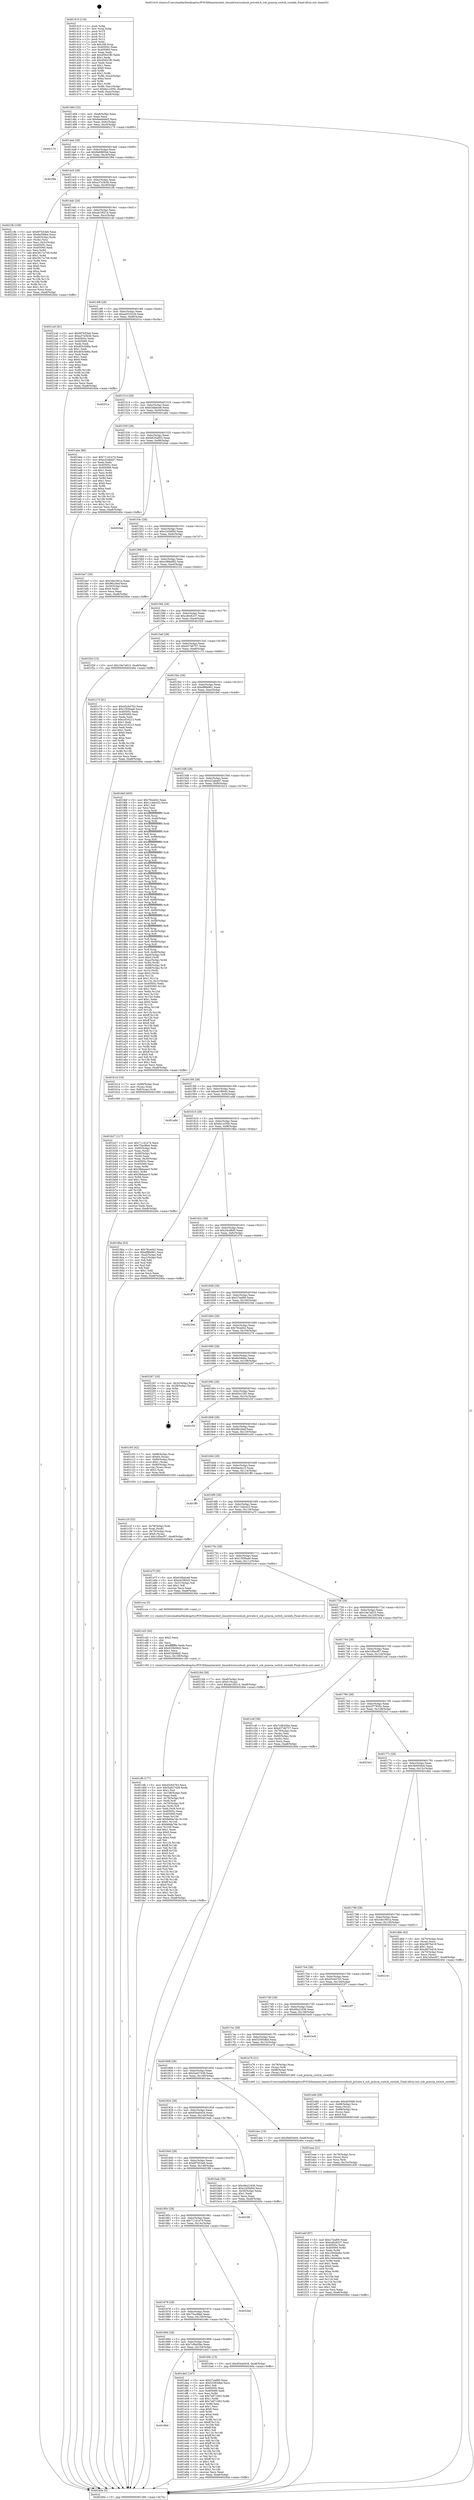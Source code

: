 digraph "0x401410" {
  label = "0x401410 (/mnt/c/Users/mathe/Desktop/tcc/POCII/binaries/extr_linuxdriversssbssb_private.h_ssb_pcmcia_switch_coreidx_Final-ollvm.out::main(0))"
  labelloc = "t"
  node[shape=record]

  Entry [label="",width=0.3,height=0.3,shape=circle,fillcolor=black,style=filled]
  "0x401484" [label="{
     0x401484 [32]\l
     | [instrs]\l
     &nbsp;&nbsp;0x401484 \<+6\>: mov -0xa8(%rbp),%eax\l
     &nbsp;&nbsp;0x40148a \<+2\>: mov %eax,%ecx\l
     &nbsp;&nbsp;0x40148c \<+6\>: sub $0x8ae6ddd3,%ecx\l
     &nbsp;&nbsp;0x401492 \<+6\>: mov %eax,-0xbc(%rbp)\l
     &nbsp;&nbsp;0x401498 \<+6\>: mov %ecx,-0xc0(%rbp)\l
     &nbsp;&nbsp;0x40149e \<+6\>: je 0000000000402170 \<main+0xd60\>\l
  }"]
  "0x402170" [label="{
     0x402170\l
  }", style=dashed]
  "0x4014a4" [label="{
     0x4014a4 [28]\l
     | [instrs]\l
     &nbsp;&nbsp;0x4014a4 \<+5\>: jmp 00000000004014a9 \<main+0x99\>\l
     &nbsp;&nbsp;0x4014a9 \<+6\>: mov -0xbc(%rbp),%eax\l
     &nbsp;&nbsp;0x4014af \<+5\>: sub $0x9e6885bd,%eax\l
     &nbsp;&nbsp;0x4014b4 \<+6\>: mov %eax,-0xc4(%rbp)\l
     &nbsp;&nbsp;0x4014ba \<+6\>: je 0000000000401f9a \<main+0xb8a\>\l
  }"]
  Exit [label="",width=0.3,height=0.3,shape=circle,fillcolor=black,style=filled,peripheries=2]
  "0x401f9a" [label="{
     0x401f9a\l
  }", style=dashed]
  "0x4014c0" [label="{
     0x4014c0 [28]\l
     | [instrs]\l
     &nbsp;&nbsp;0x4014c0 \<+5\>: jmp 00000000004014c5 \<main+0xb5\>\l
     &nbsp;&nbsp;0x4014c5 \<+6\>: mov -0xbc(%rbp),%eax\l
     &nbsp;&nbsp;0x4014cb \<+5\>: sub $0xa37e3b3b,%eax\l
     &nbsp;&nbsp;0x4014d0 \<+6\>: mov %eax,-0xc8(%rbp)\l
     &nbsp;&nbsp;0x4014d6 \<+6\>: je 00000000004021fb \<main+0xdeb\>\l
  }"]
  "0x401ebf" [label="{
     0x401ebf [97]\l
     | [instrs]\l
     &nbsp;&nbsp;0x401ebf \<+5\>: mov $0x27eaf00,%eax\l
     &nbsp;&nbsp;0x401ec4 \<+5\>: mov $0xcd0c6237,%esi\l
     &nbsp;&nbsp;0x401ec9 \<+7\>: mov 0x40505c,%edx\l
     &nbsp;&nbsp;0x401ed0 \<+8\>: mov 0x405060,%r8d\l
     &nbsp;&nbsp;0x401ed8 \<+3\>: mov %edx,%r9d\l
     &nbsp;&nbsp;0x401edb \<+7\>: sub $0x10644d4e,%r9d\l
     &nbsp;&nbsp;0x401ee2 \<+4\>: sub $0x1,%r9d\l
     &nbsp;&nbsp;0x401ee6 \<+7\>: add $0x10644d4e,%r9d\l
     &nbsp;&nbsp;0x401eed \<+4\>: imul %r9d,%edx\l
     &nbsp;&nbsp;0x401ef1 \<+3\>: and $0x1,%edx\l
     &nbsp;&nbsp;0x401ef4 \<+3\>: cmp $0x0,%edx\l
     &nbsp;&nbsp;0x401ef7 \<+4\>: sete %r10b\l
     &nbsp;&nbsp;0x401efb \<+4\>: cmp $0xa,%r8d\l
     &nbsp;&nbsp;0x401eff \<+4\>: setl %r11b\l
     &nbsp;&nbsp;0x401f03 \<+3\>: mov %r10b,%bl\l
     &nbsp;&nbsp;0x401f06 \<+3\>: and %r11b,%bl\l
     &nbsp;&nbsp;0x401f09 \<+3\>: xor %r11b,%r10b\l
     &nbsp;&nbsp;0x401f0c \<+3\>: or %r10b,%bl\l
     &nbsp;&nbsp;0x401f0f \<+3\>: test $0x1,%bl\l
     &nbsp;&nbsp;0x401f12 \<+3\>: cmovne %esi,%eax\l
     &nbsp;&nbsp;0x401f15 \<+6\>: mov %eax,-0xa8(%rbp)\l
     &nbsp;&nbsp;0x401f1b \<+5\>: jmp 000000000040240e \<main+0xffe\>\l
  }"]
  "0x4021fb" [label="{
     0x4021fb [108]\l
     | [instrs]\l
     &nbsp;&nbsp;0x4021fb \<+5\>: mov $0x6f7b53e6,%eax\l
     &nbsp;&nbsp;0x402200 \<+5\>: mov $0x8a59dba,%ecx\l
     &nbsp;&nbsp;0x402205 \<+7\>: mov -0xa0(%rbp),%rdx\l
     &nbsp;&nbsp;0x40220c \<+2\>: mov (%rdx),%esi\l
     &nbsp;&nbsp;0x40220e \<+3\>: mov %esi,-0x2c(%rbp)\l
     &nbsp;&nbsp;0x402211 \<+7\>: mov 0x40505c,%esi\l
     &nbsp;&nbsp;0x402218 \<+7\>: mov 0x405060,%edi\l
     &nbsp;&nbsp;0x40221f \<+3\>: mov %esi,%r8d\l
     &nbsp;&nbsp;0x402222 \<+7\>: add $0x3917a759,%r8d\l
     &nbsp;&nbsp;0x402229 \<+4\>: sub $0x1,%r8d\l
     &nbsp;&nbsp;0x40222d \<+7\>: sub $0x3917a759,%r8d\l
     &nbsp;&nbsp;0x402234 \<+4\>: imul %r8d,%esi\l
     &nbsp;&nbsp;0x402238 \<+3\>: and $0x1,%esi\l
     &nbsp;&nbsp;0x40223b \<+3\>: cmp $0x0,%esi\l
     &nbsp;&nbsp;0x40223e \<+4\>: sete %r9b\l
     &nbsp;&nbsp;0x402242 \<+3\>: cmp $0xa,%edi\l
     &nbsp;&nbsp;0x402245 \<+4\>: setl %r10b\l
     &nbsp;&nbsp;0x402249 \<+3\>: mov %r9b,%r11b\l
     &nbsp;&nbsp;0x40224c \<+3\>: and %r10b,%r11b\l
     &nbsp;&nbsp;0x40224f \<+3\>: xor %r10b,%r9b\l
     &nbsp;&nbsp;0x402252 \<+3\>: or %r9b,%r11b\l
     &nbsp;&nbsp;0x402255 \<+4\>: test $0x1,%r11b\l
     &nbsp;&nbsp;0x402259 \<+3\>: cmovne %ecx,%eax\l
     &nbsp;&nbsp;0x40225c \<+6\>: mov %eax,-0xa8(%rbp)\l
     &nbsp;&nbsp;0x402262 \<+5\>: jmp 000000000040240e \<main+0xffe\>\l
  }"]
  "0x4014dc" [label="{
     0x4014dc [28]\l
     | [instrs]\l
     &nbsp;&nbsp;0x4014dc \<+5\>: jmp 00000000004014e1 \<main+0xd1\>\l
     &nbsp;&nbsp;0x4014e1 \<+6\>: mov -0xbc(%rbp),%eax\l
     &nbsp;&nbsp;0x4014e7 \<+5\>: sub $0xab1f0214,%eax\l
     &nbsp;&nbsp;0x4014ec \<+6\>: mov %eax,-0xcc(%rbp)\l
     &nbsp;&nbsp;0x4014f2 \<+6\>: je 00000000004021a0 \<main+0xd90\>\l
  }"]
  "0x401eaa" [label="{
     0x401eaa [21]\l
     | [instrs]\l
     &nbsp;&nbsp;0x401eaa \<+4\>: mov -0x78(%rbp),%rcx\l
     &nbsp;&nbsp;0x401eae \<+3\>: mov (%rcx),%rcx\l
     &nbsp;&nbsp;0x401eb1 \<+3\>: mov %rcx,%rdi\l
     &nbsp;&nbsp;0x401eb4 \<+6\>: mov %eax,-0x15c(%rbp)\l
     &nbsp;&nbsp;0x401eba \<+5\>: call 0000000000401030 \<free@plt\>\l
     | [calls]\l
     &nbsp;&nbsp;0x401030 \{1\} (unknown)\l
  }"]
  "0x4021a0" [label="{
     0x4021a0 [91]\l
     | [instrs]\l
     &nbsp;&nbsp;0x4021a0 \<+5\>: mov $0x6f7b53e6,%eax\l
     &nbsp;&nbsp;0x4021a5 \<+5\>: mov $0xa37e3b3b,%ecx\l
     &nbsp;&nbsp;0x4021aa \<+7\>: mov 0x40505c,%edx\l
     &nbsp;&nbsp;0x4021b1 \<+7\>: mov 0x405060,%esi\l
     &nbsp;&nbsp;0x4021b8 \<+2\>: mov %edx,%edi\l
     &nbsp;&nbsp;0x4021ba \<+6\>: sub $0xd03c0d6a,%edi\l
     &nbsp;&nbsp;0x4021c0 \<+3\>: sub $0x1,%edi\l
     &nbsp;&nbsp;0x4021c3 \<+6\>: add $0xd03c0d6a,%edi\l
     &nbsp;&nbsp;0x4021c9 \<+3\>: imul %edi,%edx\l
     &nbsp;&nbsp;0x4021cc \<+3\>: and $0x1,%edx\l
     &nbsp;&nbsp;0x4021cf \<+3\>: cmp $0x0,%edx\l
     &nbsp;&nbsp;0x4021d2 \<+4\>: sete %r8b\l
     &nbsp;&nbsp;0x4021d6 \<+3\>: cmp $0xa,%esi\l
     &nbsp;&nbsp;0x4021d9 \<+4\>: setl %r9b\l
     &nbsp;&nbsp;0x4021dd \<+3\>: mov %r8b,%r10b\l
     &nbsp;&nbsp;0x4021e0 \<+3\>: and %r9b,%r10b\l
     &nbsp;&nbsp;0x4021e3 \<+3\>: xor %r9b,%r8b\l
     &nbsp;&nbsp;0x4021e6 \<+3\>: or %r8b,%r10b\l
     &nbsp;&nbsp;0x4021e9 \<+4\>: test $0x1,%r10b\l
     &nbsp;&nbsp;0x4021ed \<+3\>: cmovne %ecx,%eax\l
     &nbsp;&nbsp;0x4021f0 \<+6\>: mov %eax,-0xa8(%rbp)\l
     &nbsp;&nbsp;0x4021f6 \<+5\>: jmp 000000000040240e \<main+0xffe\>\l
  }"]
  "0x4014f8" [label="{
     0x4014f8 [28]\l
     | [instrs]\l
     &nbsp;&nbsp;0x4014f8 \<+5\>: jmp 00000000004014fd \<main+0xed\>\l
     &nbsp;&nbsp;0x4014fd \<+6\>: mov -0xbc(%rbp),%eax\l
     &nbsp;&nbsp;0x401503 \<+5\>: sub $0xad333229,%eax\l
     &nbsp;&nbsp;0x401508 \<+6\>: mov %eax,-0xd0(%rbp)\l
     &nbsp;&nbsp;0x40150e \<+6\>: je 000000000040201a \<main+0xc0a\>\l
  }"]
  "0x401e8d" [label="{
     0x401e8d [29]\l
     | [instrs]\l
     &nbsp;&nbsp;0x401e8d \<+10\>: movabs $0x4030d6,%rdi\l
     &nbsp;&nbsp;0x401e97 \<+4\>: mov -0x68(%rbp),%rcx\l
     &nbsp;&nbsp;0x401e9b \<+2\>: mov %eax,(%rcx)\l
     &nbsp;&nbsp;0x401e9d \<+4\>: mov -0x68(%rbp),%rcx\l
     &nbsp;&nbsp;0x401ea1 \<+2\>: mov (%rcx),%esi\l
     &nbsp;&nbsp;0x401ea3 \<+2\>: mov $0x0,%al\l
     &nbsp;&nbsp;0x401ea5 \<+5\>: call 0000000000401040 \<printf@plt\>\l
     | [calls]\l
     &nbsp;&nbsp;0x401040 \{1\} (unknown)\l
  }"]
  "0x40201a" [label="{
     0x40201a\l
  }", style=dashed]
  "0x401514" [label="{
     0x401514 [28]\l
     | [instrs]\l
     &nbsp;&nbsp;0x401514 \<+5\>: jmp 0000000000401519 \<main+0x109\>\l
     &nbsp;&nbsp;0x401519 \<+6\>: mov -0xbc(%rbp),%eax\l
     &nbsp;&nbsp;0x40151f \<+5\>: sub $0xb3dbdce8,%eax\l
     &nbsp;&nbsp;0x401524 \<+6\>: mov %eax,-0xd4(%rbp)\l
     &nbsp;&nbsp;0x40152a \<+6\>: je 0000000000401abe \<main+0x6ae\>\l
  }"]
  "0x4018b0" [label="{
     0x4018b0\l
  }", style=dashed]
  "0x401abe" [label="{
     0x401abe [86]\l
     | [instrs]\l
     &nbsp;&nbsp;0x401abe \<+5\>: mov $0x711d1e74,%eax\l
     &nbsp;&nbsp;0x401ac3 \<+5\>: mov $0xe22abdd7,%ecx\l
     &nbsp;&nbsp;0x401ac8 \<+2\>: xor %edx,%edx\l
     &nbsp;&nbsp;0x401aca \<+7\>: mov 0x40505c,%esi\l
     &nbsp;&nbsp;0x401ad1 \<+7\>: mov 0x405060,%edi\l
     &nbsp;&nbsp;0x401ad8 \<+3\>: sub $0x1,%edx\l
     &nbsp;&nbsp;0x401adb \<+3\>: mov %esi,%r8d\l
     &nbsp;&nbsp;0x401ade \<+3\>: add %edx,%r8d\l
     &nbsp;&nbsp;0x401ae1 \<+4\>: imul %r8d,%esi\l
     &nbsp;&nbsp;0x401ae5 \<+3\>: and $0x1,%esi\l
     &nbsp;&nbsp;0x401ae8 \<+3\>: cmp $0x0,%esi\l
     &nbsp;&nbsp;0x401aeb \<+4\>: sete %r9b\l
     &nbsp;&nbsp;0x401aef \<+3\>: cmp $0xa,%edi\l
     &nbsp;&nbsp;0x401af2 \<+4\>: setl %r10b\l
     &nbsp;&nbsp;0x401af6 \<+3\>: mov %r9b,%r11b\l
     &nbsp;&nbsp;0x401af9 \<+3\>: and %r10b,%r11b\l
     &nbsp;&nbsp;0x401afc \<+3\>: xor %r10b,%r9b\l
     &nbsp;&nbsp;0x401aff \<+3\>: or %r9b,%r11b\l
     &nbsp;&nbsp;0x401b02 \<+4\>: test $0x1,%r11b\l
     &nbsp;&nbsp;0x401b06 \<+3\>: cmovne %ecx,%eax\l
     &nbsp;&nbsp;0x401b09 \<+6\>: mov %eax,-0xa8(%rbp)\l
     &nbsp;&nbsp;0x401b0f \<+5\>: jmp 000000000040240e \<main+0xffe\>\l
  }"]
  "0x401530" [label="{
     0x401530 [28]\l
     | [instrs]\l
     &nbsp;&nbsp;0x401530 \<+5\>: jmp 0000000000401535 \<main+0x125\>\l
     &nbsp;&nbsp;0x401535 \<+6\>: mov -0xbc(%rbp),%eax\l
     &nbsp;&nbsp;0x40153b \<+5\>: sub $0xb625a853,%eax\l
     &nbsp;&nbsp;0x401540 \<+6\>: mov %eax,-0xd8(%rbp)\l
     &nbsp;&nbsp;0x401546 \<+6\>: je 00000000004020ad \<main+0xc9d\>\l
  }"]
  "0x401de5" [label="{
     0x401de5 [147]\l
     | [instrs]\l
     &nbsp;&nbsp;0x401de5 \<+5\>: mov $0x27eaf00,%eax\l
     &nbsp;&nbsp;0x401dea \<+5\>: mov $0x52593dbd,%ecx\l
     &nbsp;&nbsp;0x401def \<+2\>: mov $0x1,%dl\l
     &nbsp;&nbsp;0x401df1 \<+7\>: mov 0x40505c,%esi\l
     &nbsp;&nbsp;0x401df8 \<+7\>: mov 0x405060,%edi\l
     &nbsp;&nbsp;0x401dff \<+3\>: mov %esi,%r8d\l
     &nbsp;&nbsp;0x401e02 \<+7\>: sub $0x7a971063,%r8d\l
     &nbsp;&nbsp;0x401e09 \<+4\>: sub $0x1,%r8d\l
     &nbsp;&nbsp;0x401e0d \<+7\>: add $0x7a971063,%r8d\l
     &nbsp;&nbsp;0x401e14 \<+4\>: imul %r8d,%esi\l
     &nbsp;&nbsp;0x401e18 \<+3\>: and $0x1,%esi\l
     &nbsp;&nbsp;0x401e1b \<+3\>: cmp $0x0,%esi\l
     &nbsp;&nbsp;0x401e1e \<+4\>: sete %r9b\l
     &nbsp;&nbsp;0x401e22 \<+3\>: cmp $0xa,%edi\l
     &nbsp;&nbsp;0x401e25 \<+4\>: setl %r10b\l
     &nbsp;&nbsp;0x401e29 \<+3\>: mov %r9b,%r11b\l
     &nbsp;&nbsp;0x401e2c \<+4\>: xor $0xff,%r11b\l
     &nbsp;&nbsp;0x401e30 \<+3\>: mov %r10b,%bl\l
     &nbsp;&nbsp;0x401e33 \<+3\>: xor $0xff,%bl\l
     &nbsp;&nbsp;0x401e36 \<+3\>: xor $0x1,%dl\l
     &nbsp;&nbsp;0x401e39 \<+3\>: mov %r11b,%r14b\l
     &nbsp;&nbsp;0x401e3c \<+4\>: and $0xff,%r14b\l
     &nbsp;&nbsp;0x401e40 \<+3\>: and %dl,%r9b\l
     &nbsp;&nbsp;0x401e43 \<+3\>: mov %bl,%r15b\l
     &nbsp;&nbsp;0x401e46 \<+4\>: and $0xff,%r15b\l
     &nbsp;&nbsp;0x401e4a \<+3\>: and %dl,%r10b\l
     &nbsp;&nbsp;0x401e4d \<+3\>: or %r9b,%r14b\l
     &nbsp;&nbsp;0x401e50 \<+3\>: or %r10b,%r15b\l
     &nbsp;&nbsp;0x401e53 \<+3\>: xor %r15b,%r14b\l
     &nbsp;&nbsp;0x401e56 \<+3\>: or %bl,%r11b\l
     &nbsp;&nbsp;0x401e59 \<+4\>: xor $0xff,%r11b\l
     &nbsp;&nbsp;0x401e5d \<+3\>: or $0x1,%dl\l
     &nbsp;&nbsp;0x401e60 \<+3\>: and %dl,%r11b\l
     &nbsp;&nbsp;0x401e63 \<+3\>: or %r11b,%r14b\l
     &nbsp;&nbsp;0x401e66 \<+4\>: test $0x1,%r14b\l
     &nbsp;&nbsp;0x401e6a \<+3\>: cmovne %ecx,%eax\l
     &nbsp;&nbsp;0x401e6d \<+6\>: mov %eax,-0xa8(%rbp)\l
     &nbsp;&nbsp;0x401e73 \<+5\>: jmp 000000000040240e \<main+0xffe\>\l
  }"]
  "0x4020ad" [label="{
     0x4020ad\l
  }", style=dashed]
  "0x40154c" [label="{
     0x40154c [28]\l
     | [instrs]\l
     &nbsp;&nbsp;0x40154c \<+5\>: jmp 0000000000401551 \<main+0x141\>\l
     &nbsp;&nbsp;0x401551 \<+6\>: mov -0xbc(%rbp),%eax\l
     &nbsp;&nbsp;0x401557 \<+5\>: sub $0xc245bf5d,%eax\l
     &nbsp;&nbsp;0x40155c \<+6\>: mov %eax,-0xdc(%rbp)\l
     &nbsp;&nbsp;0x401562 \<+6\>: je 0000000000401be7 \<main+0x7d7\>\l
  }"]
  "0x401cfb" [label="{
     0x401cfb [177]\l
     | [instrs]\l
     &nbsp;&nbsp;0x401cfb \<+5\>: mov $0x45c64763,%ecx\l
     &nbsp;&nbsp;0x401d00 \<+5\>: mov $0x5ad27438,%edx\l
     &nbsp;&nbsp;0x401d05 \<+3\>: mov $0x1,%sil\l
     &nbsp;&nbsp;0x401d08 \<+6\>: mov -0x158(%rbp),%edi\l
     &nbsp;&nbsp;0x401d0e \<+3\>: imul %eax,%edi\l
     &nbsp;&nbsp;0x401d11 \<+4\>: mov -0x78(%rbp),%r8\l
     &nbsp;&nbsp;0x401d15 \<+3\>: mov (%r8),%r8\l
     &nbsp;&nbsp;0x401d18 \<+4\>: mov -0x70(%rbp),%r9\l
     &nbsp;&nbsp;0x401d1c \<+3\>: movslq (%r9),%r9\l
     &nbsp;&nbsp;0x401d1f \<+4\>: mov %edi,(%r8,%r9,4)\l
     &nbsp;&nbsp;0x401d23 \<+7\>: mov 0x40505c,%eax\l
     &nbsp;&nbsp;0x401d2a \<+7\>: mov 0x405060,%edi\l
     &nbsp;&nbsp;0x401d31 \<+3\>: mov %eax,%r10d\l
     &nbsp;&nbsp;0x401d34 \<+7\>: add $0xfe8da7de,%r10d\l
     &nbsp;&nbsp;0x401d3b \<+4\>: sub $0x1,%r10d\l
     &nbsp;&nbsp;0x401d3f \<+7\>: sub $0xfe8da7de,%r10d\l
     &nbsp;&nbsp;0x401d46 \<+4\>: imul %r10d,%eax\l
     &nbsp;&nbsp;0x401d4a \<+3\>: and $0x1,%eax\l
     &nbsp;&nbsp;0x401d4d \<+3\>: cmp $0x0,%eax\l
     &nbsp;&nbsp;0x401d50 \<+4\>: sete %r11b\l
     &nbsp;&nbsp;0x401d54 \<+3\>: cmp $0xa,%edi\l
     &nbsp;&nbsp;0x401d57 \<+3\>: setl %bl\l
     &nbsp;&nbsp;0x401d5a \<+3\>: mov %r11b,%r14b\l
     &nbsp;&nbsp;0x401d5d \<+4\>: xor $0xff,%r14b\l
     &nbsp;&nbsp;0x401d61 \<+3\>: mov %bl,%r15b\l
     &nbsp;&nbsp;0x401d64 \<+4\>: xor $0xff,%r15b\l
     &nbsp;&nbsp;0x401d68 \<+4\>: xor $0x0,%sil\l
     &nbsp;&nbsp;0x401d6c \<+3\>: mov %r14b,%r12b\l
     &nbsp;&nbsp;0x401d6f \<+4\>: and $0x0,%r12b\l
     &nbsp;&nbsp;0x401d73 \<+3\>: and %sil,%r11b\l
     &nbsp;&nbsp;0x401d76 \<+3\>: mov %r15b,%r13b\l
     &nbsp;&nbsp;0x401d79 \<+4\>: and $0x0,%r13b\l
     &nbsp;&nbsp;0x401d7d \<+3\>: and %sil,%bl\l
     &nbsp;&nbsp;0x401d80 \<+3\>: or %r11b,%r12b\l
     &nbsp;&nbsp;0x401d83 \<+3\>: or %bl,%r13b\l
     &nbsp;&nbsp;0x401d86 \<+3\>: xor %r13b,%r12b\l
     &nbsp;&nbsp;0x401d89 \<+3\>: or %r15b,%r14b\l
     &nbsp;&nbsp;0x401d8c \<+4\>: xor $0xff,%r14b\l
     &nbsp;&nbsp;0x401d90 \<+4\>: or $0x0,%sil\l
     &nbsp;&nbsp;0x401d94 \<+3\>: and %sil,%r14b\l
     &nbsp;&nbsp;0x401d97 \<+3\>: or %r14b,%r12b\l
     &nbsp;&nbsp;0x401d9a \<+4\>: test $0x1,%r12b\l
     &nbsp;&nbsp;0x401d9e \<+3\>: cmovne %edx,%ecx\l
     &nbsp;&nbsp;0x401da1 \<+6\>: mov %ecx,-0xa8(%rbp)\l
     &nbsp;&nbsp;0x401da7 \<+5\>: jmp 000000000040240e \<main+0xffe\>\l
  }"]
  "0x401be7" [label="{
     0x401be7 [30]\l
     | [instrs]\l
     &nbsp;&nbsp;0x401be7 \<+5\>: mov $0x3de1901a,%eax\l
     &nbsp;&nbsp;0x401bec \<+5\>: mov $0x96c26ef,%ecx\l
     &nbsp;&nbsp;0x401bf1 \<+3\>: mov -0x30(%rbp),%edx\l
     &nbsp;&nbsp;0x401bf4 \<+3\>: cmp $0x0,%edx\l
     &nbsp;&nbsp;0x401bf7 \<+3\>: cmove %ecx,%eax\l
     &nbsp;&nbsp;0x401bfa \<+6\>: mov %eax,-0xa8(%rbp)\l
     &nbsp;&nbsp;0x401c00 \<+5\>: jmp 000000000040240e \<main+0xffe\>\l
  }"]
  "0x401568" [label="{
     0x401568 [28]\l
     | [instrs]\l
     &nbsp;&nbsp;0x401568 \<+5\>: jmp 000000000040156d \<main+0x15d\>\l
     &nbsp;&nbsp;0x40156d \<+6\>: mov -0xbc(%rbp),%eax\l
     &nbsp;&nbsp;0x401573 \<+5\>: sub $0xc588a992,%eax\l
     &nbsp;&nbsp;0x401578 \<+6\>: mov %eax,-0xe0(%rbp)\l
     &nbsp;&nbsp;0x40157e \<+6\>: je 0000000000402152 \<main+0xd42\>\l
  }"]
  "0x401cd3" [label="{
     0x401cd3 [40]\l
     | [instrs]\l
     &nbsp;&nbsp;0x401cd3 \<+5\>: mov $0x2,%ecx\l
     &nbsp;&nbsp;0x401cd8 \<+1\>: cltd\l
     &nbsp;&nbsp;0x401cd9 \<+2\>: idiv %ecx\l
     &nbsp;&nbsp;0x401cdb \<+6\>: imul $0xfffffffe,%edx,%ecx\l
     &nbsp;&nbsp;0x401ce1 \<+6\>: add $0x633b08d2,%ecx\l
     &nbsp;&nbsp;0x401ce7 \<+3\>: add $0x1,%ecx\l
     &nbsp;&nbsp;0x401cea \<+6\>: sub $0x633b08d2,%ecx\l
     &nbsp;&nbsp;0x401cf0 \<+6\>: mov %ecx,-0x158(%rbp)\l
     &nbsp;&nbsp;0x401cf6 \<+5\>: call 0000000000401160 \<next_i\>\l
     | [calls]\l
     &nbsp;&nbsp;0x401160 \{1\} (/mnt/c/Users/mathe/Desktop/tcc/POCII/binaries/extr_linuxdriversssbssb_private.h_ssb_pcmcia_switch_coreidx_Final-ollvm.out::next_i)\l
  }"]
  "0x402152" [label="{
     0x402152\l
  }", style=dashed]
  "0x401584" [label="{
     0x401584 [28]\l
     | [instrs]\l
     &nbsp;&nbsp;0x401584 \<+5\>: jmp 0000000000401589 \<main+0x179\>\l
     &nbsp;&nbsp;0x401589 \<+6\>: mov -0xbc(%rbp),%eax\l
     &nbsp;&nbsp;0x40158f \<+5\>: sub $0xcd0c6237,%eax\l
     &nbsp;&nbsp;0x401594 \<+6\>: mov %eax,-0xe4(%rbp)\l
     &nbsp;&nbsp;0x40159a \<+6\>: je 0000000000401f20 \<main+0xb10\>\l
  }"]
  "0x401c2f" [label="{
     0x401c2f [32]\l
     | [instrs]\l
     &nbsp;&nbsp;0x401c2f \<+4\>: mov -0x78(%rbp),%rdi\l
     &nbsp;&nbsp;0x401c33 \<+3\>: mov %rax,(%rdi)\l
     &nbsp;&nbsp;0x401c36 \<+4\>: mov -0x70(%rbp),%rax\l
     &nbsp;&nbsp;0x401c3a \<+6\>: movl $0x0,(%rax)\l
     &nbsp;&nbsp;0x401c40 \<+10\>: movl $0x1d5ecf57,-0xa8(%rbp)\l
     &nbsp;&nbsp;0x401c4a \<+5\>: jmp 000000000040240e \<main+0xffe\>\l
  }"]
  "0x401f20" [label="{
     0x401f20 [15]\l
     | [instrs]\l
     &nbsp;&nbsp;0x401f20 \<+10\>: movl $0x19a7a815,-0xa8(%rbp)\l
     &nbsp;&nbsp;0x401f2a \<+5\>: jmp 000000000040240e \<main+0xffe\>\l
  }"]
  "0x4015a0" [label="{
     0x4015a0 [28]\l
     | [instrs]\l
     &nbsp;&nbsp;0x4015a0 \<+5\>: jmp 00000000004015a5 \<main+0x195\>\l
     &nbsp;&nbsp;0x4015a5 \<+6\>: mov -0xbc(%rbp),%eax\l
     &nbsp;&nbsp;0x4015ab \<+5\>: sub $0xd3746757,%eax\l
     &nbsp;&nbsp;0x4015b0 \<+6\>: mov %eax,-0xe8(%rbp)\l
     &nbsp;&nbsp;0x4015b6 \<+6\>: je 0000000000401c73 \<main+0x863\>\l
  }"]
  "0x401894" [label="{
     0x401894 [28]\l
     | [instrs]\l
     &nbsp;&nbsp;0x401894 \<+5\>: jmp 0000000000401899 \<main+0x489\>\l
     &nbsp;&nbsp;0x401899 \<+6\>: mov -0xbc(%rbp),%eax\l
     &nbsp;&nbsp;0x40189f \<+5\>: sub $0x7c9b45be,%eax\l
     &nbsp;&nbsp;0x4018a4 \<+6\>: mov %eax,-0x154(%rbp)\l
     &nbsp;&nbsp;0x4018aa \<+6\>: je 0000000000401de5 \<main+0x9d5\>\l
  }"]
  "0x401c73" [label="{
     0x401c73 [91]\l
     | [instrs]\l
     &nbsp;&nbsp;0x401c73 \<+5\>: mov $0x45c64763,%eax\l
     &nbsp;&nbsp;0x401c78 \<+5\>: mov $0x15f36aa0,%ecx\l
     &nbsp;&nbsp;0x401c7d \<+7\>: mov 0x40505c,%edx\l
     &nbsp;&nbsp;0x401c84 \<+7\>: mov 0x405060,%esi\l
     &nbsp;&nbsp;0x401c8b \<+2\>: mov %edx,%edi\l
     &nbsp;&nbsp;0x401c8d \<+6\>: sub $0xccf16213,%edi\l
     &nbsp;&nbsp;0x401c93 \<+3\>: sub $0x1,%edi\l
     &nbsp;&nbsp;0x401c96 \<+6\>: add $0xccf16213,%edi\l
     &nbsp;&nbsp;0x401c9c \<+3\>: imul %edi,%edx\l
     &nbsp;&nbsp;0x401c9f \<+3\>: and $0x1,%edx\l
     &nbsp;&nbsp;0x401ca2 \<+3\>: cmp $0x0,%edx\l
     &nbsp;&nbsp;0x401ca5 \<+4\>: sete %r8b\l
     &nbsp;&nbsp;0x401ca9 \<+3\>: cmp $0xa,%esi\l
     &nbsp;&nbsp;0x401cac \<+4\>: setl %r9b\l
     &nbsp;&nbsp;0x401cb0 \<+3\>: mov %r8b,%r10b\l
     &nbsp;&nbsp;0x401cb3 \<+3\>: and %r9b,%r10b\l
     &nbsp;&nbsp;0x401cb6 \<+3\>: xor %r9b,%r8b\l
     &nbsp;&nbsp;0x401cb9 \<+3\>: or %r8b,%r10b\l
     &nbsp;&nbsp;0x401cbc \<+4\>: test $0x1,%r10b\l
     &nbsp;&nbsp;0x401cc0 \<+3\>: cmovne %ecx,%eax\l
     &nbsp;&nbsp;0x401cc3 \<+6\>: mov %eax,-0xa8(%rbp)\l
     &nbsp;&nbsp;0x401cc9 \<+5\>: jmp 000000000040240e \<main+0xffe\>\l
  }"]
  "0x4015bc" [label="{
     0x4015bc [28]\l
     | [instrs]\l
     &nbsp;&nbsp;0x4015bc \<+5\>: jmp 00000000004015c1 \<main+0x1b1\>\l
     &nbsp;&nbsp;0x4015c1 \<+6\>: mov -0xbc(%rbp),%eax\l
     &nbsp;&nbsp;0x4015c7 \<+5\>: sub $0xdf8fe961,%eax\l
     &nbsp;&nbsp;0x4015cc \<+6\>: mov %eax,-0xec(%rbp)\l
     &nbsp;&nbsp;0x4015d2 \<+6\>: je 00000000004018ef \<main+0x4df\>\l
  }"]
  "0x401b9c" [label="{
     0x401b9c [15]\l
     | [instrs]\l
     &nbsp;&nbsp;0x401b9c \<+10\>: movl $0x654a0434,-0xa8(%rbp)\l
     &nbsp;&nbsp;0x401ba6 \<+5\>: jmp 000000000040240e \<main+0xffe\>\l
  }"]
  "0x4018ef" [label="{
     0x4018ef [400]\l
     | [instrs]\l
     &nbsp;&nbsp;0x4018ef \<+5\>: mov $0x79ced42,%eax\l
     &nbsp;&nbsp;0x4018f4 \<+5\>: mov $0x114dce23,%ecx\l
     &nbsp;&nbsp;0x4018f9 \<+2\>: mov $0x1,%dl\l
     &nbsp;&nbsp;0x4018fb \<+2\>: xor %esi,%esi\l
     &nbsp;&nbsp;0x4018fd \<+3\>: mov %rsp,%rdi\l
     &nbsp;&nbsp;0x401900 \<+4\>: add $0xfffffffffffffff0,%rdi\l
     &nbsp;&nbsp;0x401904 \<+3\>: mov %rdi,%rsp\l
     &nbsp;&nbsp;0x401907 \<+7\>: mov %rdi,-0xa0(%rbp)\l
     &nbsp;&nbsp;0x40190e \<+3\>: mov %rsp,%rdi\l
     &nbsp;&nbsp;0x401911 \<+4\>: add $0xfffffffffffffff0,%rdi\l
     &nbsp;&nbsp;0x401915 \<+3\>: mov %rdi,%rsp\l
     &nbsp;&nbsp;0x401918 \<+3\>: mov %rsp,%r8\l
     &nbsp;&nbsp;0x40191b \<+4\>: add $0xfffffffffffffff0,%r8\l
     &nbsp;&nbsp;0x40191f \<+3\>: mov %r8,%rsp\l
     &nbsp;&nbsp;0x401922 \<+7\>: mov %r8,-0x98(%rbp)\l
     &nbsp;&nbsp;0x401929 \<+3\>: mov %rsp,%r8\l
     &nbsp;&nbsp;0x40192c \<+4\>: add $0xfffffffffffffff0,%r8\l
     &nbsp;&nbsp;0x401930 \<+3\>: mov %r8,%rsp\l
     &nbsp;&nbsp;0x401933 \<+7\>: mov %r8,-0x90(%rbp)\l
     &nbsp;&nbsp;0x40193a \<+3\>: mov %rsp,%r8\l
     &nbsp;&nbsp;0x40193d \<+4\>: add $0xfffffffffffffff0,%r8\l
     &nbsp;&nbsp;0x401941 \<+3\>: mov %r8,%rsp\l
     &nbsp;&nbsp;0x401944 \<+7\>: mov %r8,-0x88(%rbp)\l
     &nbsp;&nbsp;0x40194b \<+3\>: mov %rsp,%r8\l
     &nbsp;&nbsp;0x40194e \<+4\>: add $0xfffffffffffffff0,%r8\l
     &nbsp;&nbsp;0x401952 \<+3\>: mov %r8,%rsp\l
     &nbsp;&nbsp;0x401955 \<+4\>: mov %r8,-0x80(%rbp)\l
     &nbsp;&nbsp;0x401959 \<+3\>: mov %rsp,%r8\l
     &nbsp;&nbsp;0x40195c \<+4\>: add $0xfffffffffffffff0,%r8\l
     &nbsp;&nbsp;0x401960 \<+3\>: mov %r8,%rsp\l
     &nbsp;&nbsp;0x401963 \<+4\>: mov %r8,-0x78(%rbp)\l
     &nbsp;&nbsp;0x401967 \<+3\>: mov %rsp,%r8\l
     &nbsp;&nbsp;0x40196a \<+4\>: add $0xfffffffffffffff0,%r8\l
     &nbsp;&nbsp;0x40196e \<+3\>: mov %r8,%rsp\l
     &nbsp;&nbsp;0x401971 \<+4\>: mov %r8,-0x70(%rbp)\l
     &nbsp;&nbsp;0x401975 \<+3\>: mov %rsp,%r8\l
     &nbsp;&nbsp;0x401978 \<+4\>: add $0xfffffffffffffff0,%r8\l
     &nbsp;&nbsp;0x40197c \<+3\>: mov %r8,%rsp\l
     &nbsp;&nbsp;0x40197f \<+4\>: mov %r8,-0x68(%rbp)\l
     &nbsp;&nbsp;0x401983 \<+3\>: mov %rsp,%r8\l
     &nbsp;&nbsp;0x401986 \<+4\>: add $0xfffffffffffffff0,%r8\l
     &nbsp;&nbsp;0x40198a \<+3\>: mov %r8,%rsp\l
     &nbsp;&nbsp;0x40198d \<+4\>: mov %r8,-0x60(%rbp)\l
     &nbsp;&nbsp;0x401991 \<+3\>: mov %rsp,%r8\l
     &nbsp;&nbsp;0x401994 \<+4\>: add $0xfffffffffffffff0,%r8\l
     &nbsp;&nbsp;0x401998 \<+3\>: mov %r8,%rsp\l
     &nbsp;&nbsp;0x40199b \<+4\>: mov %r8,-0x58(%rbp)\l
     &nbsp;&nbsp;0x40199f \<+3\>: mov %rsp,%r8\l
     &nbsp;&nbsp;0x4019a2 \<+4\>: add $0xfffffffffffffff0,%r8\l
     &nbsp;&nbsp;0x4019a6 \<+3\>: mov %r8,%rsp\l
     &nbsp;&nbsp;0x4019a9 \<+4\>: mov %r8,-0x50(%rbp)\l
     &nbsp;&nbsp;0x4019ad \<+3\>: mov %rsp,%r8\l
     &nbsp;&nbsp;0x4019b0 \<+4\>: add $0xfffffffffffffff0,%r8\l
     &nbsp;&nbsp;0x4019b4 \<+3\>: mov %r8,%rsp\l
     &nbsp;&nbsp;0x4019b7 \<+4\>: mov %r8,-0x48(%rbp)\l
     &nbsp;&nbsp;0x4019bb \<+3\>: mov %rsp,%r8\l
     &nbsp;&nbsp;0x4019be \<+4\>: add $0xfffffffffffffff0,%r8\l
     &nbsp;&nbsp;0x4019c2 \<+3\>: mov %r8,%rsp\l
     &nbsp;&nbsp;0x4019c5 \<+4\>: mov %r8,-0x40(%rbp)\l
     &nbsp;&nbsp;0x4019c9 \<+7\>: mov -0xa0(%rbp),%r8\l
     &nbsp;&nbsp;0x4019d0 \<+7\>: movl $0x0,(%r8)\l
     &nbsp;&nbsp;0x4019d7 \<+7\>: mov -0xac(%rbp),%r9d\l
     &nbsp;&nbsp;0x4019de \<+3\>: mov %r9d,(%rdi)\l
     &nbsp;&nbsp;0x4019e1 \<+7\>: mov -0x98(%rbp),%r8\l
     &nbsp;&nbsp;0x4019e8 \<+7\>: mov -0xb8(%rbp),%r10\l
     &nbsp;&nbsp;0x4019ef \<+3\>: mov %r10,(%r8)\l
     &nbsp;&nbsp;0x4019f2 \<+3\>: cmpl $0x2,(%rdi)\l
     &nbsp;&nbsp;0x4019f5 \<+4\>: setne %r11b\l
     &nbsp;&nbsp;0x4019f9 \<+4\>: and $0x1,%r11b\l
     &nbsp;&nbsp;0x4019fd \<+4\>: mov %r11b,-0x31(%rbp)\l
     &nbsp;&nbsp;0x401a01 \<+7\>: mov 0x40505c,%ebx\l
     &nbsp;&nbsp;0x401a08 \<+8\>: mov 0x405060,%r14d\l
     &nbsp;&nbsp;0x401a10 \<+3\>: sub $0x1,%esi\l
     &nbsp;&nbsp;0x401a13 \<+3\>: mov %ebx,%r15d\l
     &nbsp;&nbsp;0x401a16 \<+3\>: add %esi,%r15d\l
     &nbsp;&nbsp;0x401a19 \<+4\>: imul %r15d,%ebx\l
     &nbsp;&nbsp;0x401a1d \<+3\>: and $0x1,%ebx\l
     &nbsp;&nbsp;0x401a20 \<+3\>: cmp $0x0,%ebx\l
     &nbsp;&nbsp;0x401a23 \<+4\>: sete %r11b\l
     &nbsp;&nbsp;0x401a27 \<+4\>: cmp $0xa,%r14d\l
     &nbsp;&nbsp;0x401a2b \<+4\>: setl %r12b\l
     &nbsp;&nbsp;0x401a2f \<+3\>: mov %r11b,%r13b\l
     &nbsp;&nbsp;0x401a32 \<+4\>: xor $0xff,%r13b\l
     &nbsp;&nbsp;0x401a36 \<+3\>: mov %r12b,%sil\l
     &nbsp;&nbsp;0x401a39 \<+4\>: xor $0xff,%sil\l
     &nbsp;&nbsp;0x401a3d \<+3\>: xor $0x0,%dl\l
     &nbsp;&nbsp;0x401a40 \<+3\>: mov %r13b,%dil\l
     &nbsp;&nbsp;0x401a43 \<+4\>: and $0x0,%dil\l
     &nbsp;&nbsp;0x401a47 \<+3\>: and %dl,%r11b\l
     &nbsp;&nbsp;0x401a4a \<+3\>: mov %sil,%r8b\l
     &nbsp;&nbsp;0x401a4d \<+4\>: and $0x0,%r8b\l
     &nbsp;&nbsp;0x401a51 \<+3\>: and %dl,%r12b\l
     &nbsp;&nbsp;0x401a54 \<+3\>: or %r11b,%dil\l
     &nbsp;&nbsp;0x401a57 \<+3\>: or %r12b,%r8b\l
     &nbsp;&nbsp;0x401a5a \<+3\>: xor %r8b,%dil\l
     &nbsp;&nbsp;0x401a5d \<+3\>: or %sil,%r13b\l
     &nbsp;&nbsp;0x401a60 \<+4\>: xor $0xff,%r13b\l
     &nbsp;&nbsp;0x401a64 \<+3\>: or $0x0,%dl\l
     &nbsp;&nbsp;0x401a67 \<+3\>: and %dl,%r13b\l
     &nbsp;&nbsp;0x401a6a \<+3\>: or %r13b,%dil\l
     &nbsp;&nbsp;0x401a6d \<+4\>: test $0x1,%dil\l
     &nbsp;&nbsp;0x401a71 \<+3\>: cmovne %ecx,%eax\l
     &nbsp;&nbsp;0x401a74 \<+6\>: mov %eax,-0xa8(%rbp)\l
     &nbsp;&nbsp;0x401a7a \<+5\>: jmp 000000000040240e \<main+0xffe\>\l
  }"]
  "0x4015d8" [label="{
     0x4015d8 [28]\l
     | [instrs]\l
     &nbsp;&nbsp;0x4015d8 \<+5\>: jmp 00000000004015dd \<main+0x1cd\>\l
     &nbsp;&nbsp;0x4015dd \<+6\>: mov -0xbc(%rbp),%eax\l
     &nbsp;&nbsp;0x4015e3 \<+5\>: sub $0xe22abdd7,%eax\l
     &nbsp;&nbsp;0x4015e8 \<+6\>: mov %eax,-0xf0(%rbp)\l
     &nbsp;&nbsp;0x4015ee \<+6\>: je 0000000000401b14 \<main+0x704\>\l
  }"]
  "0x401878" [label="{
     0x401878 [28]\l
     | [instrs]\l
     &nbsp;&nbsp;0x401878 \<+5\>: jmp 000000000040187d \<main+0x46d\>\l
     &nbsp;&nbsp;0x40187d \<+6\>: mov -0xbc(%rbp),%eax\l
     &nbsp;&nbsp;0x401883 \<+5\>: sub $0x75ac8fed,%eax\l
     &nbsp;&nbsp;0x401888 \<+6\>: mov %eax,-0x150(%rbp)\l
     &nbsp;&nbsp;0x40188e \<+6\>: je 0000000000401b9c \<main+0x78c\>\l
  }"]
  "0x401b14" [label="{
     0x401b14 [19]\l
     | [instrs]\l
     &nbsp;&nbsp;0x401b14 \<+7\>: mov -0x98(%rbp),%rax\l
     &nbsp;&nbsp;0x401b1b \<+3\>: mov (%rax),%rax\l
     &nbsp;&nbsp;0x401b1e \<+4\>: mov 0x8(%rax),%rdi\l
     &nbsp;&nbsp;0x401b22 \<+5\>: call 0000000000401060 \<atoi@plt\>\l
     | [calls]\l
     &nbsp;&nbsp;0x401060 \{1\} (unknown)\l
  }"]
  "0x4015f4" [label="{
     0x4015f4 [28]\l
     | [instrs]\l
     &nbsp;&nbsp;0x4015f4 \<+5\>: jmp 00000000004015f9 \<main+0x1e9\>\l
     &nbsp;&nbsp;0x4015f9 \<+6\>: mov -0xbc(%rbp),%eax\l
     &nbsp;&nbsp;0x4015ff \<+5\>: sub $0xe41f60d3,%eax\l
     &nbsp;&nbsp;0x401604 \<+6\>: mov %eax,-0xf4(%rbp)\l
     &nbsp;&nbsp;0x40160a \<+6\>: je 0000000000401a9d \<main+0x68d\>\l
  }"]
  "0x4022be" [label="{
     0x4022be\l
  }", style=dashed]
  "0x401a9d" [label="{
     0x401a9d\l
  }", style=dashed]
  "0x401610" [label="{
     0x401610 [28]\l
     | [instrs]\l
     &nbsp;&nbsp;0x401610 \<+5\>: jmp 0000000000401615 \<main+0x205\>\l
     &nbsp;&nbsp;0x401615 \<+6\>: mov -0xbc(%rbp),%eax\l
     &nbsp;&nbsp;0x40161b \<+5\>: sub $0xfa1cc05b,%eax\l
     &nbsp;&nbsp;0x401620 \<+6\>: mov %eax,-0xf8(%rbp)\l
     &nbsp;&nbsp;0x401626 \<+6\>: je 00000000004018ba \<main+0x4aa\>\l
  }"]
  "0x40185c" [label="{
     0x40185c [28]\l
     | [instrs]\l
     &nbsp;&nbsp;0x40185c \<+5\>: jmp 0000000000401861 \<main+0x451\>\l
     &nbsp;&nbsp;0x401861 \<+6\>: mov -0xbc(%rbp),%eax\l
     &nbsp;&nbsp;0x401867 \<+5\>: sub $0x711d1e74,%eax\l
     &nbsp;&nbsp;0x40186c \<+6\>: mov %eax,-0x14c(%rbp)\l
     &nbsp;&nbsp;0x401872 \<+6\>: je 00000000004022be \<main+0xeae\>\l
  }"]
  "0x4018ba" [label="{
     0x4018ba [53]\l
     | [instrs]\l
     &nbsp;&nbsp;0x4018ba \<+5\>: mov $0x79ced42,%eax\l
     &nbsp;&nbsp;0x4018bf \<+5\>: mov $0xdf8fe961,%ecx\l
     &nbsp;&nbsp;0x4018c4 \<+6\>: mov -0xa2(%rbp),%dl\l
     &nbsp;&nbsp;0x4018ca \<+7\>: mov -0xa1(%rbp),%sil\l
     &nbsp;&nbsp;0x4018d1 \<+3\>: mov %dl,%dil\l
     &nbsp;&nbsp;0x4018d4 \<+3\>: and %sil,%dil\l
     &nbsp;&nbsp;0x4018d7 \<+3\>: xor %sil,%dl\l
     &nbsp;&nbsp;0x4018da \<+3\>: or %dl,%dil\l
     &nbsp;&nbsp;0x4018dd \<+4\>: test $0x1,%dil\l
     &nbsp;&nbsp;0x4018e1 \<+3\>: cmovne %ecx,%eax\l
     &nbsp;&nbsp;0x4018e4 \<+6\>: mov %eax,-0xa8(%rbp)\l
     &nbsp;&nbsp;0x4018ea \<+5\>: jmp 000000000040240e \<main+0xffe\>\l
  }"]
  "0x40162c" [label="{
     0x40162c [28]\l
     | [instrs]\l
     &nbsp;&nbsp;0x40162c \<+5\>: jmp 0000000000401631 \<main+0x221\>\l
     &nbsp;&nbsp;0x401631 \<+6\>: mov -0xbc(%rbp),%eax\l
     &nbsp;&nbsp;0x401637 \<+5\>: sub $0x24cd845,%eax\l
     &nbsp;&nbsp;0x40163c \<+6\>: mov %eax,-0xfc(%rbp)\l
     &nbsp;&nbsp;0x401642 \<+6\>: je 0000000000401f76 \<main+0xb66\>\l
  }"]
  "0x40240e" [label="{
     0x40240e [5]\l
     | [instrs]\l
     &nbsp;&nbsp;0x40240e \<+5\>: jmp 0000000000401484 \<main+0x74\>\l
  }"]
  "0x401410" [label="{
     0x401410 [116]\l
     | [instrs]\l
     &nbsp;&nbsp;0x401410 \<+1\>: push %rbp\l
     &nbsp;&nbsp;0x401411 \<+3\>: mov %rsp,%rbp\l
     &nbsp;&nbsp;0x401414 \<+2\>: push %r15\l
     &nbsp;&nbsp;0x401416 \<+2\>: push %r14\l
     &nbsp;&nbsp;0x401418 \<+2\>: push %r13\l
     &nbsp;&nbsp;0x40141a \<+2\>: push %r12\l
     &nbsp;&nbsp;0x40141c \<+1\>: push %rbx\l
     &nbsp;&nbsp;0x40141d \<+7\>: sub $0x168,%rsp\l
     &nbsp;&nbsp;0x401424 \<+7\>: mov 0x40505c,%eax\l
     &nbsp;&nbsp;0x40142b \<+7\>: mov 0x405060,%ecx\l
     &nbsp;&nbsp;0x401432 \<+2\>: mov %eax,%edx\l
     &nbsp;&nbsp;0x401434 \<+6\>: add $0xd5641ffc,%edx\l
     &nbsp;&nbsp;0x40143a \<+3\>: sub $0x1,%edx\l
     &nbsp;&nbsp;0x40143d \<+6\>: sub $0xd5641ffc,%edx\l
     &nbsp;&nbsp;0x401443 \<+3\>: imul %edx,%eax\l
     &nbsp;&nbsp;0x401446 \<+3\>: and $0x1,%eax\l
     &nbsp;&nbsp;0x401449 \<+3\>: cmp $0x0,%eax\l
     &nbsp;&nbsp;0x40144c \<+4\>: sete %r8b\l
     &nbsp;&nbsp;0x401450 \<+4\>: and $0x1,%r8b\l
     &nbsp;&nbsp;0x401454 \<+7\>: mov %r8b,-0xa2(%rbp)\l
     &nbsp;&nbsp;0x40145b \<+3\>: cmp $0xa,%ecx\l
     &nbsp;&nbsp;0x40145e \<+4\>: setl %r8b\l
     &nbsp;&nbsp;0x401462 \<+4\>: and $0x1,%r8b\l
     &nbsp;&nbsp;0x401466 \<+7\>: mov %r8b,-0xa1(%rbp)\l
     &nbsp;&nbsp;0x40146d \<+10\>: movl $0xfa1cc05b,-0xa8(%rbp)\l
     &nbsp;&nbsp;0x401477 \<+6\>: mov %edi,-0xac(%rbp)\l
     &nbsp;&nbsp;0x40147d \<+7\>: mov %rsi,-0xb8(%rbp)\l
  }"]
  "0x4023f6" [label="{
     0x4023f6\l
  }", style=dashed]
  "0x401840" [label="{
     0x401840 [28]\l
     | [instrs]\l
     &nbsp;&nbsp;0x401840 \<+5\>: jmp 0000000000401845 \<main+0x435\>\l
     &nbsp;&nbsp;0x401845 \<+6\>: mov -0xbc(%rbp),%eax\l
     &nbsp;&nbsp;0x40184b \<+5\>: sub $0x6f7b53e6,%eax\l
     &nbsp;&nbsp;0x401850 \<+6\>: mov %eax,-0x148(%rbp)\l
     &nbsp;&nbsp;0x401856 \<+6\>: je 00000000004023f6 \<main+0xfe6\>\l
  }"]
  "0x401f76" [label="{
     0x401f76\l
  }", style=dashed]
  "0x401648" [label="{
     0x401648 [28]\l
     | [instrs]\l
     &nbsp;&nbsp;0x401648 \<+5\>: jmp 000000000040164d \<main+0x23d\>\l
     &nbsp;&nbsp;0x40164d \<+6\>: mov -0xbc(%rbp),%eax\l
     &nbsp;&nbsp;0x401653 \<+5\>: sub $0x27eaf00,%eax\l
     &nbsp;&nbsp;0x401658 \<+6\>: mov %eax,-0x100(%rbp)\l
     &nbsp;&nbsp;0x40165e \<+6\>: je 000000000040234d \<main+0xf3d\>\l
  }"]
  "0x401bab" [label="{
     0x401bab [30]\l
     | [instrs]\l
     &nbsp;&nbsp;0x401bab \<+5\>: mov $0x49a21636,%eax\l
     &nbsp;&nbsp;0x401bb0 \<+5\>: mov $0xc245bf5d,%ecx\l
     &nbsp;&nbsp;0x401bb5 \<+3\>: mov -0x30(%rbp),%edx\l
     &nbsp;&nbsp;0x401bb8 \<+3\>: cmp $0x1,%edx\l
     &nbsp;&nbsp;0x401bbb \<+3\>: cmovl %ecx,%eax\l
     &nbsp;&nbsp;0x401bbe \<+6\>: mov %eax,-0xa8(%rbp)\l
     &nbsp;&nbsp;0x401bc4 \<+5\>: jmp 000000000040240e \<main+0xffe\>\l
  }"]
  "0x40234d" [label="{
     0x40234d\l
  }", style=dashed]
  "0x401664" [label="{
     0x401664 [28]\l
     | [instrs]\l
     &nbsp;&nbsp;0x401664 \<+5\>: jmp 0000000000401669 \<main+0x259\>\l
     &nbsp;&nbsp;0x401669 \<+6\>: mov -0xbc(%rbp),%eax\l
     &nbsp;&nbsp;0x40166f \<+5\>: sub $0x79ced42,%eax\l
     &nbsp;&nbsp;0x401674 \<+6\>: mov %eax,-0x104(%rbp)\l
     &nbsp;&nbsp;0x40167a \<+6\>: je 0000000000402279 \<main+0xe69\>\l
  }"]
  "0x401824" [label="{
     0x401824 [28]\l
     | [instrs]\l
     &nbsp;&nbsp;0x401824 \<+5\>: jmp 0000000000401829 \<main+0x419\>\l
     &nbsp;&nbsp;0x401829 \<+6\>: mov -0xbc(%rbp),%eax\l
     &nbsp;&nbsp;0x40182f \<+5\>: sub $0x654a0434,%eax\l
     &nbsp;&nbsp;0x401834 \<+6\>: mov %eax,-0x144(%rbp)\l
     &nbsp;&nbsp;0x40183a \<+6\>: je 0000000000401bab \<main+0x79b\>\l
  }"]
  "0x402279" [label="{
     0x402279\l
  }", style=dashed]
  "0x401680" [label="{
     0x401680 [28]\l
     | [instrs]\l
     &nbsp;&nbsp;0x401680 \<+5\>: jmp 0000000000401685 \<main+0x275\>\l
     &nbsp;&nbsp;0x401685 \<+6\>: mov -0xbc(%rbp),%eax\l
     &nbsp;&nbsp;0x40168b \<+5\>: sub $0x8a59dba,%eax\l
     &nbsp;&nbsp;0x401690 \<+6\>: mov %eax,-0x108(%rbp)\l
     &nbsp;&nbsp;0x401696 \<+6\>: je 0000000000402267 \<main+0xe57\>\l
  }"]
  "0x401dac" [label="{
     0x401dac [15]\l
     | [instrs]\l
     &nbsp;&nbsp;0x401dac \<+10\>: movl $0x3b603dc6,-0xa8(%rbp)\l
     &nbsp;&nbsp;0x401db6 \<+5\>: jmp 000000000040240e \<main+0xffe\>\l
  }"]
  "0x402267" [label="{
     0x402267 [18]\l
     | [instrs]\l
     &nbsp;&nbsp;0x402267 \<+3\>: mov -0x2c(%rbp),%eax\l
     &nbsp;&nbsp;0x40226a \<+4\>: lea -0x28(%rbp),%rsp\l
     &nbsp;&nbsp;0x40226e \<+1\>: pop %rbx\l
     &nbsp;&nbsp;0x40226f \<+2\>: pop %r12\l
     &nbsp;&nbsp;0x402271 \<+2\>: pop %r13\l
     &nbsp;&nbsp;0x402273 \<+2\>: pop %r14\l
     &nbsp;&nbsp;0x402275 \<+2\>: pop %r15\l
     &nbsp;&nbsp;0x402277 \<+1\>: pop %rbp\l
     &nbsp;&nbsp;0x402278 \<+1\>: ret\l
  }"]
  "0x40169c" [label="{
     0x40169c [28]\l
     | [instrs]\l
     &nbsp;&nbsp;0x40169c \<+5\>: jmp 00000000004016a1 \<main+0x291\>\l
     &nbsp;&nbsp;0x4016a1 \<+6\>: mov -0xbc(%rbp),%eax\l
     &nbsp;&nbsp;0x4016a7 \<+5\>: sub $0x92e1293,%eax\l
     &nbsp;&nbsp;0x4016ac \<+6\>: mov %eax,-0x10c(%rbp)\l
     &nbsp;&nbsp;0x4016b2 \<+6\>: je 0000000000401f2f \<main+0xb1f\>\l
  }"]
  "0x401808" [label="{
     0x401808 [28]\l
     | [instrs]\l
     &nbsp;&nbsp;0x401808 \<+5\>: jmp 000000000040180d \<main+0x3fd\>\l
     &nbsp;&nbsp;0x40180d \<+6\>: mov -0xbc(%rbp),%eax\l
     &nbsp;&nbsp;0x401813 \<+5\>: sub $0x5ad27438,%eax\l
     &nbsp;&nbsp;0x401818 \<+6\>: mov %eax,-0x140(%rbp)\l
     &nbsp;&nbsp;0x40181e \<+6\>: je 0000000000401dac \<main+0x99c\>\l
  }"]
  "0x401f2f" [label="{
     0x401f2f\l
  }", style=dashed]
  "0x4016b8" [label="{
     0x4016b8 [28]\l
     | [instrs]\l
     &nbsp;&nbsp;0x4016b8 \<+5\>: jmp 00000000004016bd \<main+0x2ad\>\l
     &nbsp;&nbsp;0x4016bd \<+6\>: mov -0xbc(%rbp),%eax\l
     &nbsp;&nbsp;0x4016c3 \<+5\>: sub $0x96c26ef,%eax\l
     &nbsp;&nbsp;0x4016c8 \<+6\>: mov %eax,-0x110(%rbp)\l
     &nbsp;&nbsp;0x4016ce \<+6\>: je 0000000000401c05 \<main+0x7f5\>\l
  }"]
  "0x401e78" [label="{
     0x401e78 [21]\l
     | [instrs]\l
     &nbsp;&nbsp;0x401e78 \<+4\>: mov -0x78(%rbp),%rax\l
     &nbsp;&nbsp;0x401e7c \<+3\>: mov (%rax),%rdi\l
     &nbsp;&nbsp;0x401e7f \<+7\>: mov -0x88(%rbp),%rax\l
     &nbsp;&nbsp;0x401e86 \<+2\>: mov (%rax),%esi\l
     &nbsp;&nbsp;0x401e88 \<+5\>: call 0000000000401400 \<ssb_pcmcia_switch_coreidx\>\l
     | [calls]\l
     &nbsp;&nbsp;0x401400 \{1\} (/mnt/c/Users/mathe/Desktop/tcc/POCII/binaries/extr_linuxdriversssbssb_private.h_ssb_pcmcia_switch_coreidx_Final-ollvm.out::ssb_pcmcia_switch_coreidx)\l
  }"]
  "0x401c05" [label="{
     0x401c05 [42]\l
     | [instrs]\l
     &nbsp;&nbsp;0x401c05 \<+7\>: mov -0x88(%rbp),%rax\l
     &nbsp;&nbsp;0x401c0c \<+6\>: movl $0x64,(%rax)\l
     &nbsp;&nbsp;0x401c12 \<+4\>: mov -0x80(%rbp),%rax\l
     &nbsp;&nbsp;0x401c16 \<+6\>: movl $0x1,(%rax)\l
     &nbsp;&nbsp;0x401c1c \<+4\>: mov -0x80(%rbp),%rax\l
     &nbsp;&nbsp;0x401c20 \<+3\>: movslq (%rax),%rax\l
     &nbsp;&nbsp;0x401c23 \<+4\>: shl $0x2,%rax\l
     &nbsp;&nbsp;0x401c27 \<+3\>: mov %rax,%rdi\l
     &nbsp;&nbsp;0x401c2a \<+5\>: call 0000000000401050 \<malloc@plt\>\l
     | [calls]\l
     &nbsp;&nbsp;0x401050 \{1\} (unknown)\l
  }"]
  "0x4016d4" [label="{
     0x4016d4 [28]\l
     | [instrs]\l
     &nbsp;&nbsp;0x4016d4 \<+5\>: jmp 00000000004016d9 \<main+0x2c9\>\l
     &nbsp;&nbsp;0x4016d9 \<+6\>: mov -0xbc(%rbp),%eax\l
     &nbsp;&nbsp;0x4016df \<+5\>: sub $0x9ae4a15,%eax\l
     &nbsp;&nbsp;0x4016e4 \<+6\>: mov %eax,-0x114(%rbp)\l
     &nbsp;&nbsp;0x4016ea \<+6\>: je 0000000000401ff0 \<main+0xbe0\>\l
  }"]
  "0x4017ec" [label="{
     0x4017ec [28]\l
     | [instrs]\l
     &nbsp;&nbsp;0x4017ec \<+5\>: jmp 00000000004017f1 \<main+0x3e1\>\l
     &nbsp;&nbsp;0x4017f1 \<+6\>: mov -0xbc(%rbp),%eax\l
     &nbsp;&nbsp;0x4017f7 \<+5\>: sub $0x52593dbd,%eax\l
     &nbsp;&nbsp;0x4017fc \<+6\>: mov %eax,-0x13c(%rbp)\l
     &nbsp;&nbsp;0x401802 \<+6\>: je 0000000000401e78 \<main+0xa68\>\l
  }"]
  "0x401ff0" [label="{
     0x401ff0\l
  }", style=dashed]
  "0x4016f0" [label="{
     0x4016f0 [28]\l
     | [instrs]\l
     &nbsp;&nbsp;0x4016f0 \<+5\>: jmp 00000000004016f5 \<main+0x2e5\>\l
     &nbsp;&nbsp;0x4016f5 \<+6\>: mov -0xbc(%rbp),%eax\l
     &nbsp;&nbsp;0x4016fb \<+5\>: sub $0x114dce23,%eax\l
     &nbsp;&nbsp;0x401700 \<+6\>: mov %eax,-0x118(%rbp)\l
     &nbsp;&nbsp;0x401706 \<+6\>: je 0000000000401a7f \<main+0x66f\>\l
  }"]
  "0x401bc9" [label="{
     0x401bc9\l
  }", style=dashed]
  "0x401a7f" [label="{
     0x401a7f [30]\l
     | [instrs]\l
     &nbsp;&nbsp;0x401a7f \<+5\>: mov $0xb3dbdce8,%eax\l
     &nbsp;&nbsp;0x401a84 \<+5\>: mov $0xe41f60d3,%ecx\l
     &nbsp;&nbsp;0x401a89 \<+3\>: mov -0x31(%rbp),%dl\l
     &nbsp;&nbsp;0x401a8c \<+3\>: test $0x1,%dl\l
     &nbsp;&nbsp;0x401a8f \<+3\>: cmovne %ecx,%eax\l
     &nbsp;&nbsp;0x401a92 \<+6\>: mov %eax,-0xa8(%rbp)\l
     &nbsp;&nbsp;0x401a98 \<+5\>: jmp 000000000040240e \<main+0xffe\>\l
  }"]
  "0x40170c" [label="{
     0x40170c [28]\l
     | [instrs]\l
     &nbsp;&nbsp;0x40170c \<+5\>: jmp 0000000000401711 \<main+0x301\>\l
     &nbsp;&nbsp;0x401711 \<+6\>: mov -0xbc(%rbp),%eax\l
     &nbsp;&nbsp;0x401717 \<+5\>: sub $0x15f36aa0,%eax\l
     &nbsp;&nbsp;0x40171c \<+6\>: mov %eax,-0x11c(%rbp)\l
     &nbsp;&nbsp;0x401722 \<+6\>: je 0000000000401cce \<main+0x8be\>\l
  }"]
  "0x401b27" [label="{
     0x401b27 [117]\l
     | [instrs]\l
     &nbsp;&nbsp;0x401b27 \<+5\>: mov $0x711d1e74,%ecx\l
     &nbsp;&nbsp;0x401b2c \<+5\>: mov $0x75ac8fed,%edx\l
     &nbsp;&nbsp;0x401b31 \<+7\>: mov -0x90(%rbp),%rdi\l
     &nbsp;&nbsp;0x401b38 \<+2\>: mov %eax,(%rdi)\l
     &nbsp;&nbsp;0x401b3a \<+7\>: mov -0x90(%rbp),%rdi\l
     &nbsp;&nbsp;0x401b41 \<+2\>: mov (%rdi),%eax\l
     &nbsp;&nbsp;0x401b43 \<+3\>: mov %eax,-0x30(%rbp)\l
     &nbsp;&nbsp;0x401b46 \<+7\>: mov 0x40505c,%eax\l
     &nbsp;&nbsp;0x401b4d \<+7\>: mov 0x405060,%esi\l
     &nbsp;&nbsp;0x401b54 \<+3\>: mov %eax,%r8d\l
     &nbsp;&nbsp;0x401b57 \<+7\>: sub $0x38daaac5,%r8d\l
     &nbsp;&nbsp;0x401b5e \<+4\>: sub $0x1,%r8d\l
     &nbsp;&nbsp;0x401b62 \<+7\>: add $0x38daaac5,%r8d\l
     &nbsp;&nbsp;0x401b69 \<+4\>: imul %r8d,%eax\l
     &nbsp;&nbsp;0x401b6d \<+3\>: and $0x1,%eax\l
     &nbsp;&nbsp;0x401b70 \<+3\>: cmp $0x0,%eax\l
     &nbsp;&nbsp;0x401b73 \<+4\>: sete %r9b\l
     &nbsp;&nbsp;0x401b77 \<+3\>: cmp $0xa,%esi\l
     &nbsp;&nbsp;0x401b7a \<+4\>: setl %r10b\l
     &nbsp;&nbsp;0x401b7e \<+3\>: mov %r9b,%r11b\l
     &nbsp;&nbsp;0x401b81 \<+3\>: and %r10b,%r11b\l
     &nbsp;&nbsp;0x401b84 \<+3\>: xor %r10b,%r9b\l
     &nbsp;&nbsp;0x401b87 \<+3\>: or %r9b,%r11b\l
     &nbsp;&nbsp;0x401b8a \<+4\>: test $0x1,%r11b\l
     &nbsp;&nbsp;0x401b8e \<+3\>: cmovne %edx,%ecx\l
     &nbsp;&nbsp;0x401b91 \<+6\>: mov %ecx,-0xa8(%rbp)\l
     &nbsp;&nbsp;0x401b97 \<+5\>: jmp 000000000040240e \<main+0xffe\>\l
  }"]
  "0x4017d0" [label="{
     0x4017d0 [28]\l
     | [instrs]\l
     &nbsp;&nbsp;0x4017d0 \<+5\>: jmp 00000000004017d5 \<main+0x3c5\>\l
     &nbsp;&nbsp;0x4017d5 \<+6\>: mov -0xbc(%rbp),%eax\l
     &nbsp;&nbsp;0x4017db \<+5\>: sub $0x49a21636,%eax\l
     &nbsp;&nbsp;0x4017e0 \<+6\>: mov %eax,-0x138(%rbp)\l
     &nbsp;&nbsp;0x4017e6 \<+6\>: je 0000000000401bc9 \<main+0x7b9\>\l
  }"]
  "0x401cce" [label="{
     0x401cce [5]\l
     | [instrs]\l
     &nbsp;&nbsp;0x401cce \<+5\>: call 0000000000401160 \<next_i\>\l
     | [calls]\l
     &nbsp;&nbsp;0x401160 \{1\} (/mnt/c/Users/mathe/Desktop/tcc/POCII/binaries/extr_linuxdriversssbssb_private.h_ssb_pcmcia_switch_coreidx_Final-ollvm.out::next_i)\l
  }"]
  "0x401728" [label="{
     0x401728 [28]\l
     | [instrs]\l
     &nbsp;&nbsp;0x401728 \<+5\>: jmp 000000000040172d \<main+0x31d\>\l
     &nbsp;&nbsp;0x40172d \<+6\>: mov -0xbc(%rbp),%eax\l
     &nbsp;&nbsp;0x401733 \<+5\>: sub $0x19a7a815,%eax\l
     &nbsp;&nbsp;0x401738 \<+6\>: mov %eax,-0x120(%rbp)\l
     &nbsp;&nbsp;0x40173e \<+6\>: je 0000000000402184 \<main+0xd74\>\l
  }"]
  "0x4022f7" [label="{
     0x4022f7\l
  }", style=dashed]
  "0x402184" [label="{
     0x402184 [28]\l
     | [instrs]\l
     &nbsp;&nbsp;0x402184 \<+7\>: mov -0xa0(%rbp),%rax\l
     &nbsp;&nbsp;0x40218b \<+6\>: movl $0x0,(%rax)\l
     &nbsp;&nbsp;0x402191 \<+10\>: movl $0xab1f0214,-0xa8(%rbp)\l
     &nbsp;&nbsp;0x40219b \<+5\>: jmp 000000000040240e \<main+0xffe\>\l
  }"]
  "0x401744" [label="{
     0x401744 [28]\l
     | [instrs]\l
     &nbsp;&nbsp;0x401744 \<+5\>: jmp 0000000000401749 \<main+0x339\>\l
     &nbsp;&nbsp;0x401749 \<+6\>: mov -0xbc(%rbp),%eax\l
     &nbsp;&nbsp;0x40174f \<+5\>: sub $0x1d5ecf57,%eax\l
     &nbsp;&nbsp;0x401754 \<+6\>: mov %eax,-0x124(%rbp)\l
     &nbsp;&nbsp;0x40175a \<+6\>: je 0000000000401c4f \<main+0x83f\>\l
  }"]
  "0x4017b4" [label="{
     0x4017b4 [28]\l
     | [instrs]\l
     &nbsp;&nbsp;0x4017b4 \<+5\>: jmp 00000000004017b9 \<main+0x3a9\>\l
     &nbsp;&nbsp;0x4017b9 \<+6\>: mov -0xbc(%rbp),%eax\l
     &nbsp;&nbsp;0x4017bf \<+5\>: sub $0x45c64763,%eax\l
     &nbsp;&nbsp;0x4017c4 \<+6\>: mov %eax,-0x134(%rbp)\l
     &nbsp;&nbsp;0x4017ca \<+6\>: je 00000000004022f7 \<main+0xee7\>\l
  }"]
  "0x401c4f" [label="{
     0x401c4f [36]\l
     | [instrs]\l
     &nbsp;&nbsp;0x401c4f \<+5\>: mov $0x7c9b45be,%eax\l
     &nbsp;&nbsp;0x401c54 \<+5\>: mov $0xd3746757,%ecx\l
     &nbsp;&nbsp;0x401c59 \<+4\>: mov -0x70(%rbp),%rdx\l
     &nbsp;&nbsp;0x401c5d \<+2\>: mov (%rdx),%esi\l
     &nbsp;&nbsp;0x401c5f \<+4\>: mov -0x80(%rbp),%rdx\l
     &nbsp;&nbsp;0x401c63 \<+2\>: cmp (%rdx),%esi\l
     &nbsp;&nbsp;0x401c65 \<+3\>: cmovl %ecx,%eax\l
     &nbsp;&nbsp;0x401c68 \<+6\>: mov %eax,-0xa8(%rbp)\l
     &nbsp;&nbsp;0x401c6e \<+5\>: jmp 000000000040240e \<main+0xffe\>\l
  }"]
  "0x401760" [label="{
     0x401760 [28]\l
     | [instrs]\l
     &nbsp;&nbsp;0x401760 \<+5\>: jmp 0000000000401765 \<main+0x355\>\l
     &nbsp;&nbsp;0x401765 \<+6\>: mov -0xbc(%rbp),%eax\l
     &nbsp;&nbsp;0x40176b \<+5\>: sub $0x2f77835c,%eax\l
     &nbsp;&nbsp;0x401770 \<+6\>: mov %eax,-0x128(%rbp)\l
     &nbsp;&nbsp;0x401776 \<+6\>: je 00000000004023a3 \<main+0xf93\>\l
  }"]
  "0x402161" [label="{
     0x402161\l
  }", style=dashed]
  "0x4023a3" [label="{
     0x4023a3\l
  }", style=dashed]
  "0x40177c" [label="{
     0x40177c [28]\l
     | [instrs]\l
     &nbsp;&nbsp;0x40177c \<+5\>: jmp 0000000000401781 \<main+0x371\>\l
     &nbsp;&nbsp;0x401781 \<+6\>: mov -0xbc(%rbp),%eax\l
     &nbsp;&nbsp;0x401787 \<+5\>: sub $0x3b603dc6,%eax\l
     &nbsp;&nbsp;0x40178c \<+6\>: mov %eax,-0x12c(%rbp)\l
     &nbsp;&nbsp;0x401792 \<+6\>: je 0000000000401dbb \<main+0x9ab\>\l
  }"]
  "0x401798" [label="{
     0x401798 [28]\l
     | [instrs]\l
     &nbsp;&nbsp;0x401798 \<+5\>: jmp 000000000040179d \<main+0x38d\>\l
     &nbsp;&nbsp;0x40179d \<+6\>: mov -0xbc(%rbp),%eax\l
     &nbsp;&nbsp;0x4017a3 \<+5\>: sub $0x3de1901a,%eax\l
     &nbsp;&nbsp;0x4017a8 \<+6\>: mov %eax,-0x130(%rbp)\l
     &nbsp;&nbsp;0x4017ae \<+6\>: je 0000000000402161 \<main+0xd51\>\l
  }"]
  "0x401dbb" [label="{
     0x401dbb [42]\l
     | [instrs]\l
     &nbsp;&nbsp;0x401dbb \<+4\>: mov -0x70(%rbp),%rax\l
     &nbsp;&nbsp;0x401dbf \<+2\>: mov (%rax),%ecx\l
     &nbsp;&nbsp;0x401dc1 \<+6\>: sub $0xc807bd19,%ecx\l
     &nbsp;&nbsp;0x401dc7 \<+3\>: add $0x1,%ecx\l
     &nbsp;&nbsp;0x401dca \<+6\>: add $0xc807bd19,%ecx\l
     &nbsp;&nbsp;0x401dd0 \<+4\>: mov -0x70(%rbp),%rax\l
     &nbsp;&nbsp;0x401dd4 \<+2\>: mov %ecx,(%rax)\l
     &nbsp;&nbsp;0x401dd6 \<+10\>: movl $0x1d5ecf57,-0xa8(%rbp)\l
     &nbsp;&nbsp;0x401de0 \<+5\>: jmp 000000000040240e \<main+0xffe\>\l
  }"]
  Entry -> "0x401410" [label=" 1"]
  "0x401484" -> "0x402170" [label=" 0"]
  "0x401484" -> "0x4014a4" [label=" 22"]
  "0x402267" -> Exit [label=" 1"]
  "0x4014a4" -> "0x401f9a" [label=" 0"]
  "0x4014a4" -> "0x4014c0" [label=" 22"]
  "0x4021fb" -> "0x40240e" [label=" 1"]
  "0x4014c0" -> "0x4021fb" [label=" 1"]
  "0x4014c0" -> "0x4014dc" [label=" 21"]
  "0x4021a0" -> "0x40240e" [label=" 1"]
  "0x4014dc" -> "0x4021a0" [label=" 1"]
  "0x4014dc" -> "0x4014f8" [label=" 20"]
  "0x402184" -> "0x40240e" [label=" 1"]
  "0x4014f8" -> "0x40201a" [label=" 0"]
  "0x4014f8" -> "0x401514" [label=" 20"]
  "0x401f20" -> "0x40240e" [label=" 1"]
  "0x401514" -> "0x401abe" [label=" 1"]
  "0x401514" -> "0x401530" [label=" 19"]
  "0x401ebf" -> "0x40240e" [label=" 1"]
  "0x401530" -> "0x4020ad" [label=" 0"]
  "0x401530" -> "0x40154c" [label=" 19"]
  "0x401eaa" -> "0x401ebf" [label=" 1"]
  "0x40154c" -> "0x401be7" [label=" 1"]
  "0x40154c" -> "0x401568" [label=" 18"]
  "0x401e78" -> "0x401e8d" [label=" 1"]
  "0x401568" -> "0x402152" [label=" 0"]
  "0x401568" -> "0x401584" [label=" 18"]
  "0x401de5" -> "0x40240e" [label=" 1"]
  "0x401584" -> "0x401f20" [label=" 1"]
  "0x401584" -> "0x4015a0" [label=" 17"]
  "0x401894" -> "0x4018b0" [label=" 0"]
  "0x4015a0" -> "0x401c73" [label=" 1"]
  "0x4015a0" -> "0x4015bc" [label=" 16"]
  "0x401894" -> "0x401de5" [label=" 1"]
  "0x4015bc" -> "0x4018ef" [label=" 1"]
  "0x4015bc" -> "0x4015d8" [label=" 15"]
  "0x401e8d" -> "0x401eaa" [label=" 1"]
  "0x4015d8" -> "0x401b14" [label=" 1"]
  "0x4015d8" -> "0x4015f4" [label=" 14"]
  "0x401dac" -> "0x40240e" [label=" 1"]
  "0x4015f4" -> "0x401a9d" [label=" 0"]
  "0x4015f4" -> "0x401610" [label=" 14"]
  "0x401cfb" -> "0x40240e" [label=" 1"]
  "0x401610" -> "0x4018ba" [label=" 1"]
  "0x401610" -> "0x40162c" [label=" 13"]
  "0x4018ba" -> "0x40240e" [label=" 1"]
  "0x401410" -> "0x401484" [label=" 1"]
  "0x40240e" -> "0x401484" [label=" 21"]
  "0x401cce" -> "0x401cd3" [label=" 1"]
  "0x4018ef" -> "0x40240e" [label=" 1"]
  "0x401c73" -> "0x40240e" [label=" 1"]
  "0x40162c" -> "0x401f76" [label=" 0"]
  "0x40162c" -> "0x401648" [label=" 13"]
  "0x401c2f" -> "0x40240e" [label=" 1"]
  "0x401648" -> "0x40234d" [label=" 0"]
  "0x401648" -> "0x401664" [label=" 13"]
  "0x401c05" -> "0x401c2f" [label=" 1"]
  "0x401664" -> "0x402279" [label=" 0"]
  "0x401664" -> "0x401680" [label=" 13"]
  "0x401bab" -> "0x40240e" [label=" 1"]
  "0x401680" -> "0x402267" [label=" 1"]
  "0x401680" -> "0x40169c" [label=" 12"]
  "0x401b9c" -> "0x40240e" [label=" 1"]
  "0x40169c" -> "0x401f2f" [label=" 0"]
  "0x40169c" -> "0x4016b8" [label=" 12"]
  "0x401878" -> "0x401b9c" [label=" 1"]
  "0x4016b8" -> "0x401c05" [label=" 1"]
  "0x4016b8" -> "0x4016d4" [label=" 11"]
  "0x401dbb" -> "0x40240e" [label=" 1"]
  "0x4016d4" -> "0x401ff0" [label=" 0"]
  "0x4016d4" -> "0x4016f0" [label=" 11"]
  "0x40185c" -> "0x4022be" [label=" 0"]
  "0x4016f0" -> "0x401a7f" [label=" 1"]
  "0x4016f0" -> "0x40170c" [label=" 10"]
  "0x401a7f" -> "0x40240e" [label=" 1"]
  "0x401abe" -> "0x40240e" [label=" 1"]
  "0x401b14" -> "0x401b27" [label=" 1"]
  "0x401b27" -> "0x40240e" [label=" 1"]
  "0x401cd3" -> "0x401cfb" [label=" 1"]
  "0x40170c" -> "0x401cce" [label=" 1"]
  "0x40170c" -> "0x401728" [label=" 9"]
  "0x401840" -> "0x4023f6" [label=" 0"]
  "0x401728" -> "0x402184" [label=" 1"]
  "0x401728" -> "0x401744" [label=" 8"]
  "0x401c4f" -> "0x40240e" [label=" 2"]
  "0x401744" -> "0x401c4f" [label=" 2"]
  "0x401744" -> "0x401760" [label=" 6"]
  "0x401824" -> "0x401bab" [label=" 1"]
  "0x401760" -> "0x4023a3" [label=" 0"]
  "0x401760" -> "0x40177c" [label=" 6"]
  "0x401be7" -> "0x40240e" [label=" 1"]
  "0x40177c" -> "0x401dbb" [label=" 1"]
  "0x40177c" -> "0x401798" [label=" 5"]
  "0x401808" -> "0x401824" [label=" 3"]
  "0x401798" -> "0x402161" [label=" 0"]
  "0x401798" -> "0x4017b4" [label=" 5"]
  "0x401824" -> "0x401840" [label=" 2"]
  "0x4017b4" -> "0x4022f7" [label=" 0"]
  "0x4017b4" -> "0x4017d0" [label=" 5"]
  "0x401840" -> "0x40185c" [label=" 2"]
  "0x4017d0" -> "0x401bc9" [label=" 0"]
  "0x4017d0" -> "0x4017ec" [label=" 5"]
  "0x40185c" -> "0x401878" [label=" 2"]
  "0x4017ec" -> "0x401e78" [label=" 1"]
  "0x4017ec" -> "0x401808" [label=" 4"]
  "0x401878" -> "0x401894" [label=" 1"]
  "0x401808" -> "0x401dac" [label=" 1"]
}
